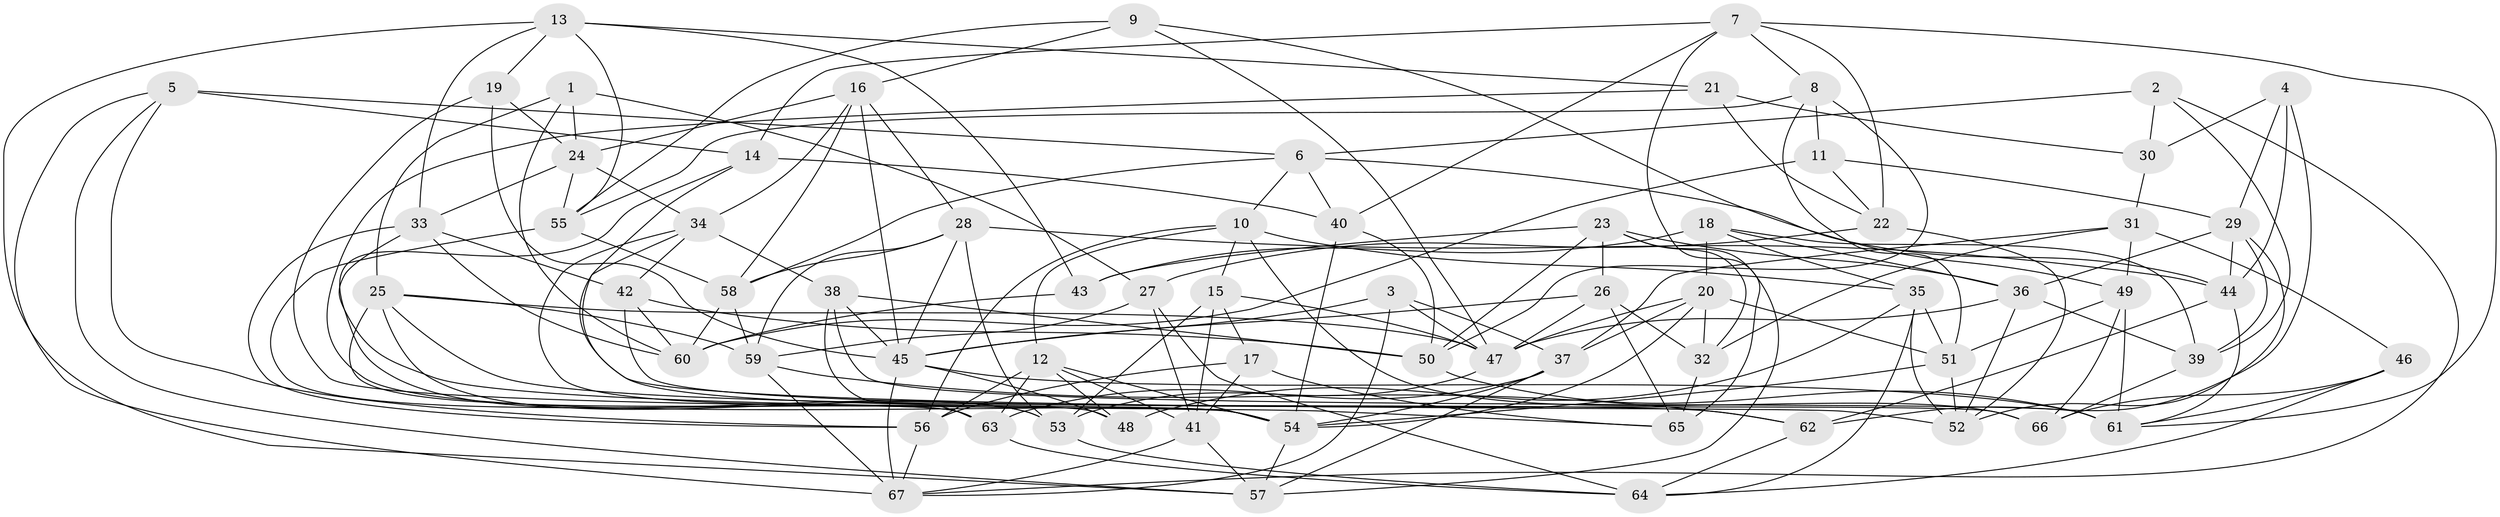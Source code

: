 // original degree distribution, {4: 1.0}
// Generated by graph-tools (version 1.1) at 2025/38/03/04/25 23:38:17]
// undirected, 67 vertices, 184 edges
graph export_dot {
  node [color=gray90,style=filled];
  1;
  2;
  3;
  4;
  5;
  6;
  7;
  8;
  9;
  10;
  11;
  12;
  13;
  14;
  15;
  16;
  17;
  18;
  19;
  20;
  21;
  22;
  23;
  24;
  25;
  26;
  27;
  28;
  29;
  30;
  31;
  32;
  33;
  34;
  35;
  36;
  37;
  38;
  39;
  40;
  41;
  42;
  43;
  44;
  45;
  46;
  47;
  48;
  49;
  50;
  51;
  52;
  53;
  54;
  55;
  56;
  57;
  58;
  59;
  60;
  61;
  62;
  63;
  64;
  65;
  66;
  67;
  1 -- 24 [weight=1.0];
  1 -- 25 [weight=1.0];
  1 -- 27 [weight=1.0];
  1 -- 60 [weight=1.0];
  2 -- 6 [weight=1.0];
  2 -- 30 [weight=1.0];
  2 -- 39 [weight=1.0];
  2 -- 67 [weight=1.0];
  3 -- 37 [weight=1.0];
  3 -- 45 [weight=1.0];
  3 -- 47 [weight=1.0];
  3 -- 67 [weight=1.0];
  4 -- 29 [weight=1.0];
  4 -- 30 [weight=2.0];
  4 -- 44 [weight=1.0];
  4 -- 62 [weight=2.0];
  5 -- 6 [weight=1.0];
  5 -- 14 [weight=2.0];
  5 -- 56 [weight=1.0];
  5 -- 57 [weight=1.0];
  5 -- 67 [weight=1.0];
  6 -- 10 [weight=1.0];
  6 -- 40 [weight=1.0];
  6 -- 44 [weight=1.0];
  6 -- 58 [weight=1.0];
  7 -- 8 [weight=1.0];
  7 -- 14 [weight=1.0];
  7 -- 22 [weight=1.0];
  7 -- 40 [weight=1.0];
  7 -- 61 [weight=1.0];
  7 -- 65 [weight=1.0];
  8 -- 11 [weight=1.0];
  8 -- 50 [weight=2.0];
  8 -- 51 [weight=1.0];
  8 -- 55 [weight=1.0];
  9 -- 16 [weight=1.0];
  9 -- 47 [weight=1.0];
  9 -- 49 [weight=1.0];
  9 -- 55 [weight=1.0];
  10 -- 12 [weight=1.0];
  10 -- 15 [weight=1.0];
  10 -- 35 [weight=1.0];
  10 -- 56 [weight=1.0];
  10 -- 66 [weight=1.0];
  11 -- 22 [weight=1.0];
  11 -- 29 [weight=1.0];
  11 -- 60 [weight=1.0];
  12 -- 41 [weight=1.0];
  12 -- 48 [weight=1.0];
  12 -- 54 [weight=1.0];
  12 -- 56 [weight=1.0];
  12 -- 63 [weight=1.0];
  13 -- 19 [weight=1.0];
  13 -- 21 [weight=1.0];
  13 -- 33 [weight=1.0];
  13 -- 43 [weight=1.0];
  13 -- 55 [weight=1.0];
  13 -- 57 [weight=1.0];
  14 -- 40 [weight=1.0];
  14 -- 52 [weight=1.0];
  14 -- 53 [weight=1.0];
  15 -- 17 [weight=1.0];
  15 -- 41 [weight=1.0];
  15 -- 47 [weight=2.0];
  15 -- 53 [weight=1.0];
  16 -- 24 [weight=1.0];
  16 -- 28 [weight=1.0];
  16 -- 34 [weight=1.0];
  16 -- 45 [weight=1.0];
  16 -- 58 [weight=1.0];
  17 -- 41 [weight=1.0];
  17 -- 56 [weight=1.0];
  17 -- 65 [weight=1.0];
  18 -- 20 [weight=1.0];
  18 -- 35 [weight=1.0];
  18 -- 36 [weight=1.0];
  18 -- 39 [weight=2.0];
  18 -- 43 [weight=1.0];
  19 -- 24 [weight=1.0];
  19 -- 45 [weight=1.0];
  19 -- 54 [weight=1.0];
  20 -- 32 [weight=1.0];
  20 -- 37 [weight=1.0];
  20 -- 47 [weight=1.0];
  20 -- 51 [weight=1.0];
  20 -- 54 [weight=1.0];
  21 -- 22 [weight=1.0];
  21 -- 30 [weight=1.0];
  21 -- 54 [weight=1.0];
  22 -- 27 [weight=2.0];
  22 -- 52 [weight=1.0];
  23 -- 26 [weight=1.0];
  23 -- 32 [weight=1.0];
  23 -- 36 [weight=1.0];
  23 -- 43 [weight=1.0];
  23 -- 50 [weight=1.0];
  23 -- 57 [weight=1.0];
  24 -- 33 [weight=1.0];
  24 -- 34 [weight=1.0];
  24 -- 55 [weight=1.0];
  25 -- 47 [weight=1.0];
  25 -- 53 [weight=1.0];
  25 -- 59 [weight=1.0];
  25 -- 62 [weight=1.0];
  25 -- 63 [weight=1.0];
  26 -- 32 [weight=1.0];
  26 -- 45 [weight=1.0];
  26 -- 47 [weight=2.0];
  26 -- 65 [weight=1.0];
  27 -- 41 [weight=1.0];
  27 -- 59 [weight=1.0];
  27 -- 64 [weight=1.0];
  28 -- 44 [weight=1.0];
  28 -- 45 [weight=1.0];
  28 -- 53 [weight=1.0];
  28 -- 58 [weight=1.0];
  28 -- 59 [weight=1.0];
  29 -- 36 [weight=1.0];
  29 -- 39 [weight=1.0];
  29 -- 44 [weight=1.0];
  29 -- 52 [weight=1.0];
  30 -- 31 [weight=2.0];
  31 -- 32 [weight=1.0];
  31 -- 37 [weight=1.0];
  31 -- 46 [weight=1.0];
  31 -- 49 [weight=1.0];
  32 -- 65 [weight=2.0];
  33 -- 42 [weight=1.0];
  33 -- 56 [weight=1.0];
  33 -- 60 [weight=1.0];
  33 -- 65 [weight=1.0];
  34 -- 38 [weight=1.0];
  34 -- 42 [weight=1.0];
  34 -- 48 [weight=1.0];
  34 -- 54 [weight=1.0];
  35 -- 48 [weight=1.0];
  35 -- 51 [weight=1.0];
  35 -- 52 [weight=1.0];
  35 -- 64 [weight=1.0];
  36 -- 39 [weight=1.0];
  36 -- 47 [weight=1.0];
  36 -- 52 [weight=1.0];
  37 -- 54 [weight=1.0];
  37 -- 57 [weight=1.0];
  37 -- 63 [weight=1.0];
  38 -- 45 [weight=1.0];
  38 -- 50 [weight=1.0];
  38 -- 61 [weight=2.0];
  38 -- 63 [weight=1.0];
  39 -- 66 [weight=1.0];
  40 -- 50 [weight=1.0];
  40 -- 54 [weight=2.0];
  41 -- 57 [weight=1.0];
  41 -- 67 [weight=1.0];
  42 -- 50 [weight=1.0];
  42 -- 60 [weight=1.0];
  42 -- 66 [weight=2.0];
  43 -- 60 [weight=1.0];
  44 -- 61 [weight=1.0];
  44 -- 62 [weight=1.0];
  45 -- 48 [weight=1.0];
  45 -- 61 [weight=1.0];
  45 -- 67 [weight=2.0];
  46 -- 61 [weight=1.0];
  46 -- 64 [weight=1.0];
  46 -- 66 [weight=1.0];
  47 -- 53 [weight=1.0];
  49 -- 51 [weight=1.0];
  49 -- 61 [weight=2.0];
  49 -- 66 [weight=1.0];
  50 -- 61 [weight=2.0];
  51 -- 52 [weight=1.0];
  51 -- 54 [weight=1.0];
  53 -- 64 [weight=1.0];
  54 -- 57 [weight=1.0];
  55 -- 58 [weight=1.0];
  55 -- 63 [weight=1.0];
  56 -- 67 [weight=1.0];
  58 -- 59 [weight=1.0];
  58 -- 60 [weight=1.0];
  59 -- 62 [weight=1.0];
  59 -- 67 [weight=1.0];
  62 -- 64 [weight=1.0];
  63 -- 64 [weight=1.0];
}
